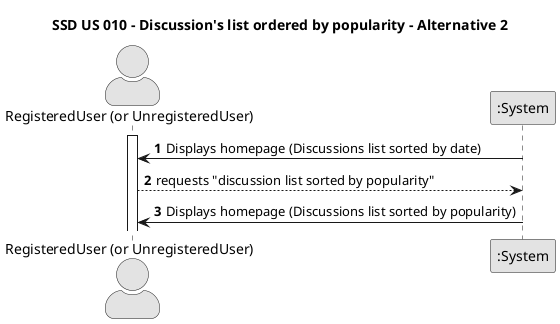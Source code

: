 @startuml
skinparam monochrome true
skinparam packageStyle rectangle
skinparam shadowing false
skinparam actorStyle awesome

title SSD US 010 - Discussion's list ordered by popularity - Alternative 2

autonumber

actor "RegisteredUser (or UnregisteredUser)" as User
participant ":System" as System

activate User

 
  System -> User: Displays homepage (Discussions list sorted by date)

  User --> System: requests "discussion list sorted by popularity"
  System -> User: Displays homepage (Discussions list sorted by popularity)

@enduml